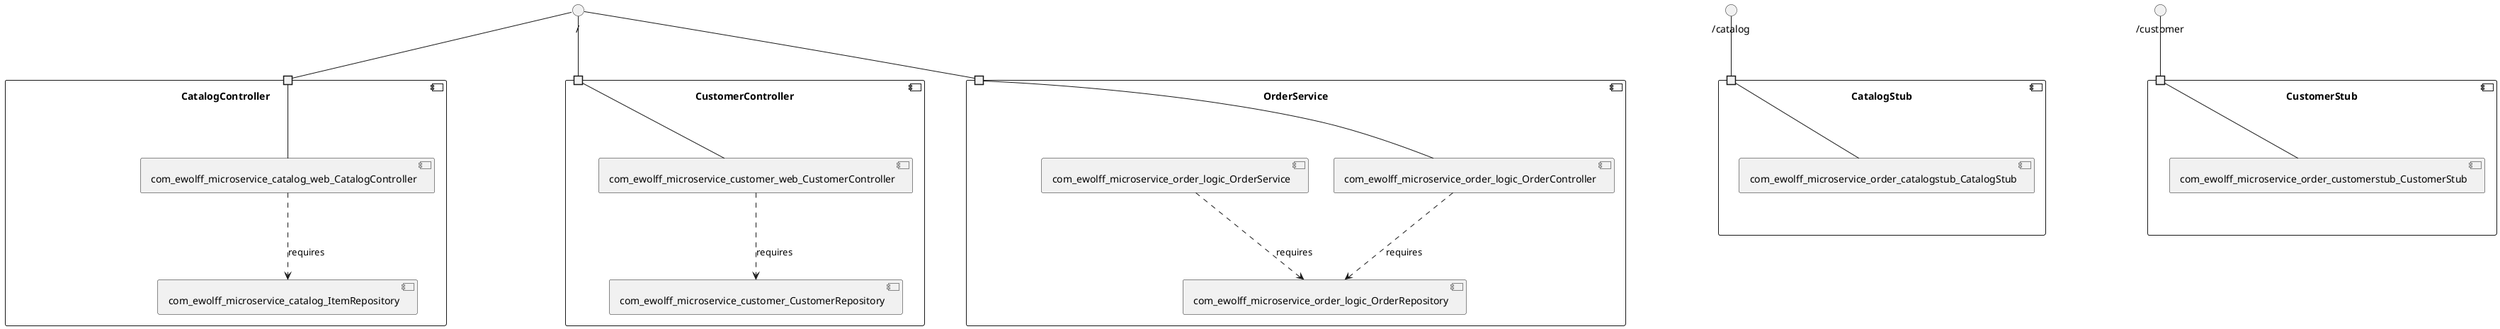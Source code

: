 @startuml
skinparam fixCircleLabelOverlapping true
component "CatalogController\n\n\n\n\n\n" {
[com_ewolff_microservice_catalog_web_CatalogController]
[com_ewolff_microservice_catalog_ItemRepository]
portin " " as CatalogController.requires._
[com_ewolff_microservice_catalog_web_CatalogController]..>[com_ewolff_microservice_catalog_ItemRepository] : requires
"CatalogController.requires._"--[com_ewolff_microservice_catalog_web_CatalogController]
}
interface "/" as interface._
interface._--"CatalogController.requires._"
component "CatalogStub\n\n\n\n\n\n" {
[com_ewolff_microservice_order_catalogstub_CatalogStub]
portin " " as CatalogStub.requires._catalog
"CatalogStub.requires._catalog"--[com_ewolff_microservice_order_catalogstub_CatalogStub]
}
interface "/catalog" as interface._catalog
interface._catalog--"CatalogStub.requires._catalog"
component "CustomerController\n\n\n\n\n\n" {
[com_ewolff_microservice_customer_CustomerRepository]
[com_ewolff_microservice_customer_web_CustomerController]
portin " " as CustomerController.requires._
[com_ewolff_microservice_customer_web_CustomerController]..>[com_ewolff_microservice_customer_CustomerRepository] : requires
"CustomerController.requires._"--[com_ewolff_microservice_customer_web_CustomerController]
}
interface "/" as interface._
interface._--"CustomerController.requires._"
component "CustomerStub\n\n\n\n\n\n" {
[com_ewolff_microservice_order_customerstub_CustomerStub]
portin " " as CustomerStub.requires._customer
"CustomerStub.requires._customer"--[com_ewolff_microservice_order_customerstub_CustomerStub]
}
interface "/customer" as interface._customer
interface._customer--"CustomerStub.requires._customer"
component "OrderService\n\n\n\n\n\n" {
[com_ewolff_microservice_order_logic_OrderService]
[com_ewolff_microservice_order_logic_OrderRepository]
[com_ewolff_microservice_order_logic_OrderController]
portin " " as OrderService.requires._
[com_ewolff_microservice_order_logic_OrderService]..>[com_ewolff_microservice_order_logic_OrderRepository] : requires
[com_ewolff_microservice_order_logic_OrderController]..>[com_ewolff_microservice_order_logic_OrderRepository] : requires
"OrderService.requires._"--[com_ewolff_microservice_order_logic_OrderController]
}
interface "/" as interface._
interface._--"OrderService.requires._"

@enduml
